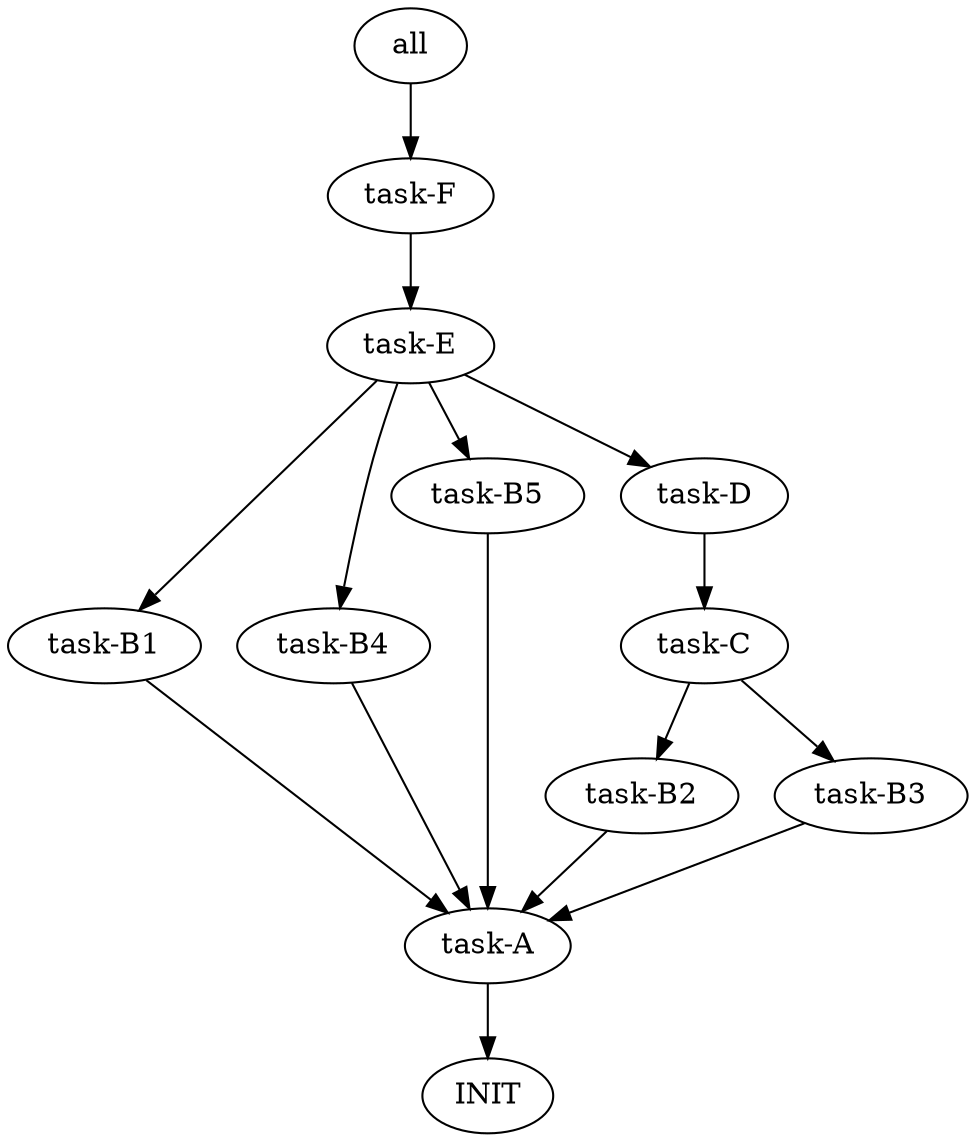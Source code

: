 
digraph {

	"all" -> "task-F";
	"INIT";
	"task-A" -> "INIT";
	"task-B1" -> "task-A";
	"task-B2" -> "task-A";
	"task-B3" -> "task-A";
	"task-B4" -> "task-A";
	"task-B5" -> "task-A";
	"task-C" -> "task-B2";
	"task-C" -> "task-B3";
	"task-D" -> "task-C";
	"task-E" -> "task-B1";
	"task-E" -> "task-B4";
	"task-E" -> "task-B5";
	"task-E" -> "task-D";
	"task-F" -> "task-E";

}

